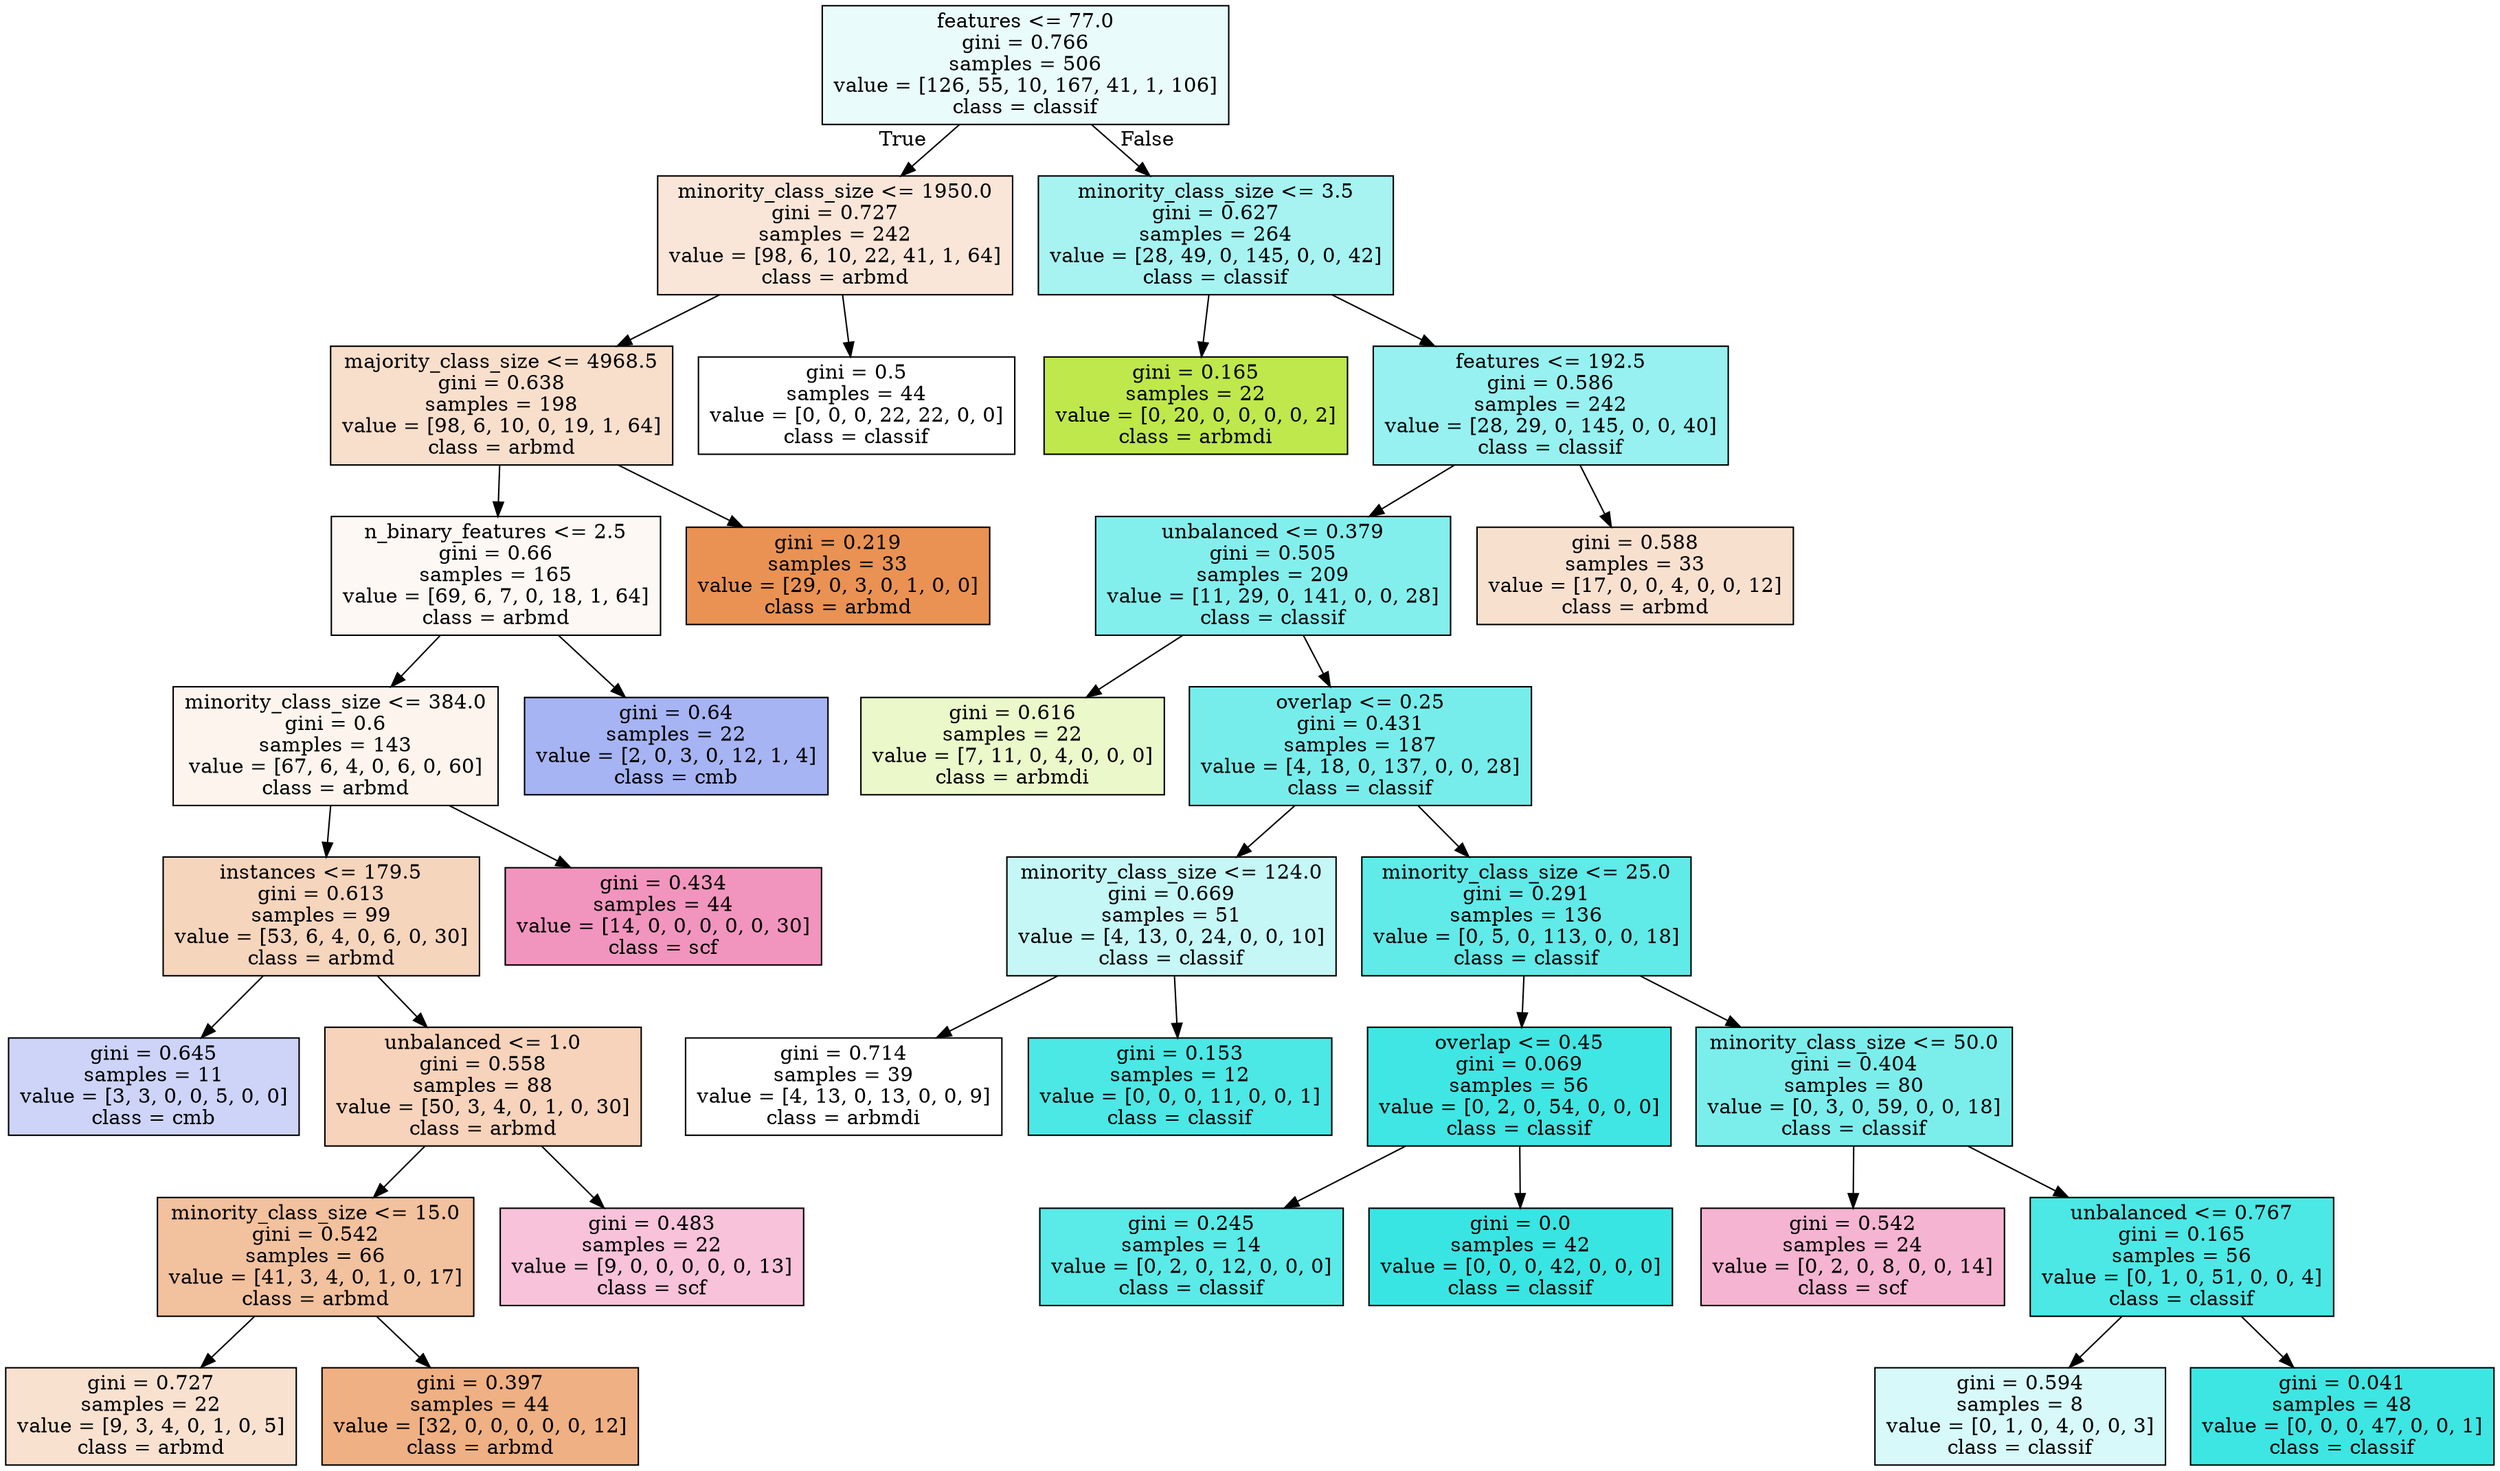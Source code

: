 digraph Tree {
node [shape=box, style="filled", color="black"] ;
0 [label="features <= 77.0\ngini = 0.766\nsamples = 506\nvalue = [126, 55, 10, 167, 41, 1, 106]\nclass = classif", fillcolor="#39e5e21c"] ;
1 [label="minority_class_size <= 1950.0\ngini = 0.727\nsamples = 242\nvalue = [98, 6, 10, 22, 41, 1, 64]\nclass = arbmd", fillcolor="#e5813931"] ;
0 -> 1 [labeldistance=2.5, labelangle=45, headlabel="True"] ;
2 [label="majority_class_size <= 4968.5\ngini = 0.638\nsamples = 198\nvalue = [98, 6, 10, 0, 19, 1, 64]\nclass = arbmd", fillcolor="#e5813941"] ;
1 -> 2 ;
3 [label="n_binary_features <= 2.5\ngini = 0.66\nsamples = 165\nvalue = [69, 6, 7, 0, 18, 1, 64]\nclass = arbmd", fillcolor="#e581390d"] ;
2 -> 3 ;
4 [label="minority_class_size <= 384.0\ngini = 0.6\nsamples = 143\nvalue = [67, 6, 4, 0, 6, 0, 60]\nclass = arbmd", fillcolor="#e5813916"] ;
3 -> 4 ;
5 [label="instances <= 179.5\ngini = 0.613\nsamples = 99\nvalue = [53, 6, 4, 0, 6, 0, 30]\nclass = arbmd", fillcolor="#e5813955"] ;
4 -> 5 ;
6 [label="gini = 0.645\nsamples = 11\nvalue = [3, 3, 0, 0, 5, 0, 0]\nclass = cmb", fillcolor="#3956e540"] ;
5 -> 6 ;
7 [label="unbalanced <= 1.0\ngini = 0.558\nsamples = 88\nvalue = [50, 3, 4, 0, 1, 0, 30]\nclass = arbmd", fillcolor="#e5813958"] ;
5 -> 7 ;
8 [label="minority_class_size <= 15.0\ngini = 0.542\nsamples = 66\nvalue = [41, 3, 4, 0, 1, 0, 17]\nclass = arbmd", fillcolor="#e581397d"] ;
7 -> 8 ;
9 [label="gini = 0.727\nsamples = 22\nvalue = [9, 3, 4, 0, 1, 0, 5]\nclass = arbmd", fillcolor="#e581393c"] ;
8 -> 9 ;
10 [label="gini = 0.397\nsamples = 44\nvalue = [32, 0, 0, 0, 0, 0, 12]\nclass = arbmd", fillcolor="#e581399f"] ;
8 -> 10 ;
11 [label="gini = 0.483\nsamples = 22\nvalue = [9, 0, 0, 0, 0, 0, 13]\nclass = scf", fillcolor="#e539864e"] ;
7 -> 11 ;
12 [label="gini = 0.434\nsamples = 44\nvalue = [14, 0, 0, 0, 0, 0, 30]\nclass = scf", fillcolor="#e5398688"] ;
4 -> 12 ;
13 [label="gini = 0.64\nsamples = 22\nvalue = [2, 0, 3, 0, 12, 1, 4]\nclass = cmb", fillcolor="#3956e571"] ;
3 -> 13 ;
14 [label="gini = 0.219\nsamples = 33\nvalue = [29, 0, 3, 0, 1, 0, 0]\nclass = arbmd", fillcolor="#e58139dd"] ;
2 -> 14 ;
15 [label="gini = 0.5\nsamples = 44\nvalue = [0, 0, 0, 22, 22, 0, 0]\nclass = classif", fillcolor="#39e5e200"] ;
1 -> 15 ;
16 [label="minority_class_size <= 3.5\ngini = 0.627\nsamples = 264\nvalue = [28, 49, 0, 145, 0, 0, 42]\nclass = classif", fillcolor="#39e5e272"] ;
0 -> 16 [labeldistance=2.5, labelangle=-45, headlabel="False"] ;
17 [label="gini = 0.165\nsamples = 22\nvalue = [0, 20, 0, 0, 0, 0, 2]\nclass = arbmdi", fillcolor="#b7e539e6"] ;
16 -> 17 ;
18 [label="features <= 192.5\ngini = 0.586\nsamples = 242\nvalue = [28, 29, 0, 145, 0, 0, 40]\nclass = classif", fillcolor="#39e5e285"] ;
16 -> 18 ;
19 [label="unbalanced <= 0.379\ngini = 0.505\nsamples = 209\nvalue = [11, 29, 0, 141, 0, 0, 28]\nclass = classif", fillcolor="#39e5e29f"] ;
18 -> 19 ;
20 [label="gini = 0.616\nsamples = 22\nvalue = [7, 11, 0, 4, 0, 0, 0]\nclass = arbmdi", fillcolor="#b7e53944"] ;
19 -> 20 ;
21 [label="overlap <= 0.25\ngini = 0.431\nsamples = 187\nvalue = [4, 18, 0, 137, 0, 0, 28]\nclass = classif", fillcolor="#39e5e2af"] ;
19 -> 21 ;
22 [label="minority_class_size <= 124.0\ngini = 0.669\nsamples = 51\nvalue = [4, 13, 0, 24, 0, 0, 10]\nclass = classif", fillcolor="#39e5e24a"] ;
21 -> 22 ;
23 [label="gini = 0.714\nsamples = 39\nvalue = [4, 13, 0, 13, 0, 0, 9]\nclass = arbmdi", fillcolor="#b7e53900"] ;
22 -> 23 ;
24 [label="gini = 0.153\nsamples = 12\nvalue = [0, 0, 0, 11, 0, 0, 1]\nclass = classif", fillcolor="#39e5e2e8"] ;
22 -> 24 ;
25 [label="minority_class_size <= 25.0\ngini = 0.291\nsamples = 136\nvalue = [0, 5, 0, 113, 0, 0, 18]\nclass = classif", fillcolor="#39e5e2cd"] ;
21 -> 25 ;
26 [label="overlap <= 0.45\ngini = 0.069\nsamples = 56\nvalue = [0, 2, 0, 54, 0, 0, 0]\nclass = classif", fillcolor="#39e5e2f6"] ;
25 -> 26 ;
27 [label="gini = 0.245\nsamples = 14\nvalue = [0, 2, 0, 12, 0, 0, 0]\nclass = classif", fillcolor="#39e5e2d4"] ;
26 -> 27 ;
28 [label="gini = 0.0\nsamples = 42\nvalue = [0, 0, 0, 42, 0, 0, 0]\nclass = classif", fillcolor="#39e5e2ff"] ;
26 -> 28 ;
29 [label="minority_class_size <= 50.0\ngini = 0.404\nsamples = 80\nvalue = [0, 3, 0, 59, 0, 0, 18]\nclass = classif", fillcolor="#39e5e2a9"] ;
25 -> 29 ;
30 [label="gini = 0.542\nsamples = 24\nvalue = [0, 2, 0, 8, 0, 0, 14]\nclass = scf", fillcolor="#e5398660"] ;
29 -> 30 ;
31 [label="unbalanced <= 0.767\ngini = 0.165\nsamples = 56\nvalue = [0, 1, 0, 51, 0, 0, 4]\nclass = classif", fillcolor="#39e5e2e6"] ;
29 -> 31 ;
32 [label="gini = 0.594\nsamples = 8\nvalue = [0, 1, 0, 4, 0, 0, 3]\nclass = classif", fillcolor="#39e5e233"] ;
31 -> 32 ;
33 [label="gini = 0.041\nsamples = 48\nvalue = [0, 0, 0, 47, 0, 0, 1]\nclass = classif", fillcolor="#39e5e2fa"] ;
31 -> 33 ;
34 [label="gini = 0.588\nsamples = 33\nvalue = [17, 0, 0, 4, 0, 0, 12]\nclass = arbmd", fillcolor="#e581393d"] ;
18 -> 34 ;
}